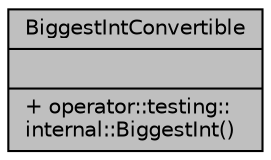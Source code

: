 digraph "BiggestIntConvertible"
{
 // LATEX_PDF_SIZE
  bgcolor="transparent";
  edge [fontname="Helvetica",fontsize="10",labelfontname="Helvetica",labelfontsize="10"];
  node [fontname="Helvetica",fontsize="10",shape=record];
  Node1 [label="{BiggestIntConvertible\n||+ operator::testing::\linternal::BiggestInt()\l}",height=0.2,width=0.4,color="black", fillcolor="grey75", style="filled", fontcolor="black",tooltip=" "];
}
